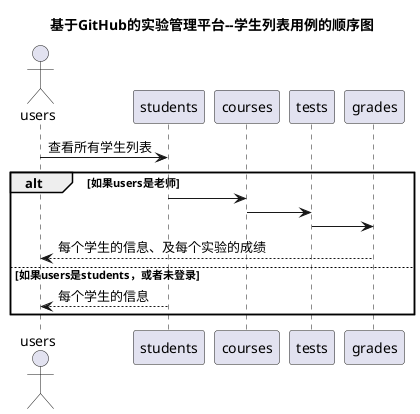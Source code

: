 ﻿@startuml
title 基于GitHub的实验管理平台--学生列表用例的顺序图
actor users
users -> students: 查看所有学生列表
alt 如果users是老师
	students -> courses
        courses -> tests
	tests -> grades
	grades --> users:每个学生的信息、及每个实验的成绩
else 如果users是students，或者未登录
    students --> users:每个学生的信息
end
@enduml